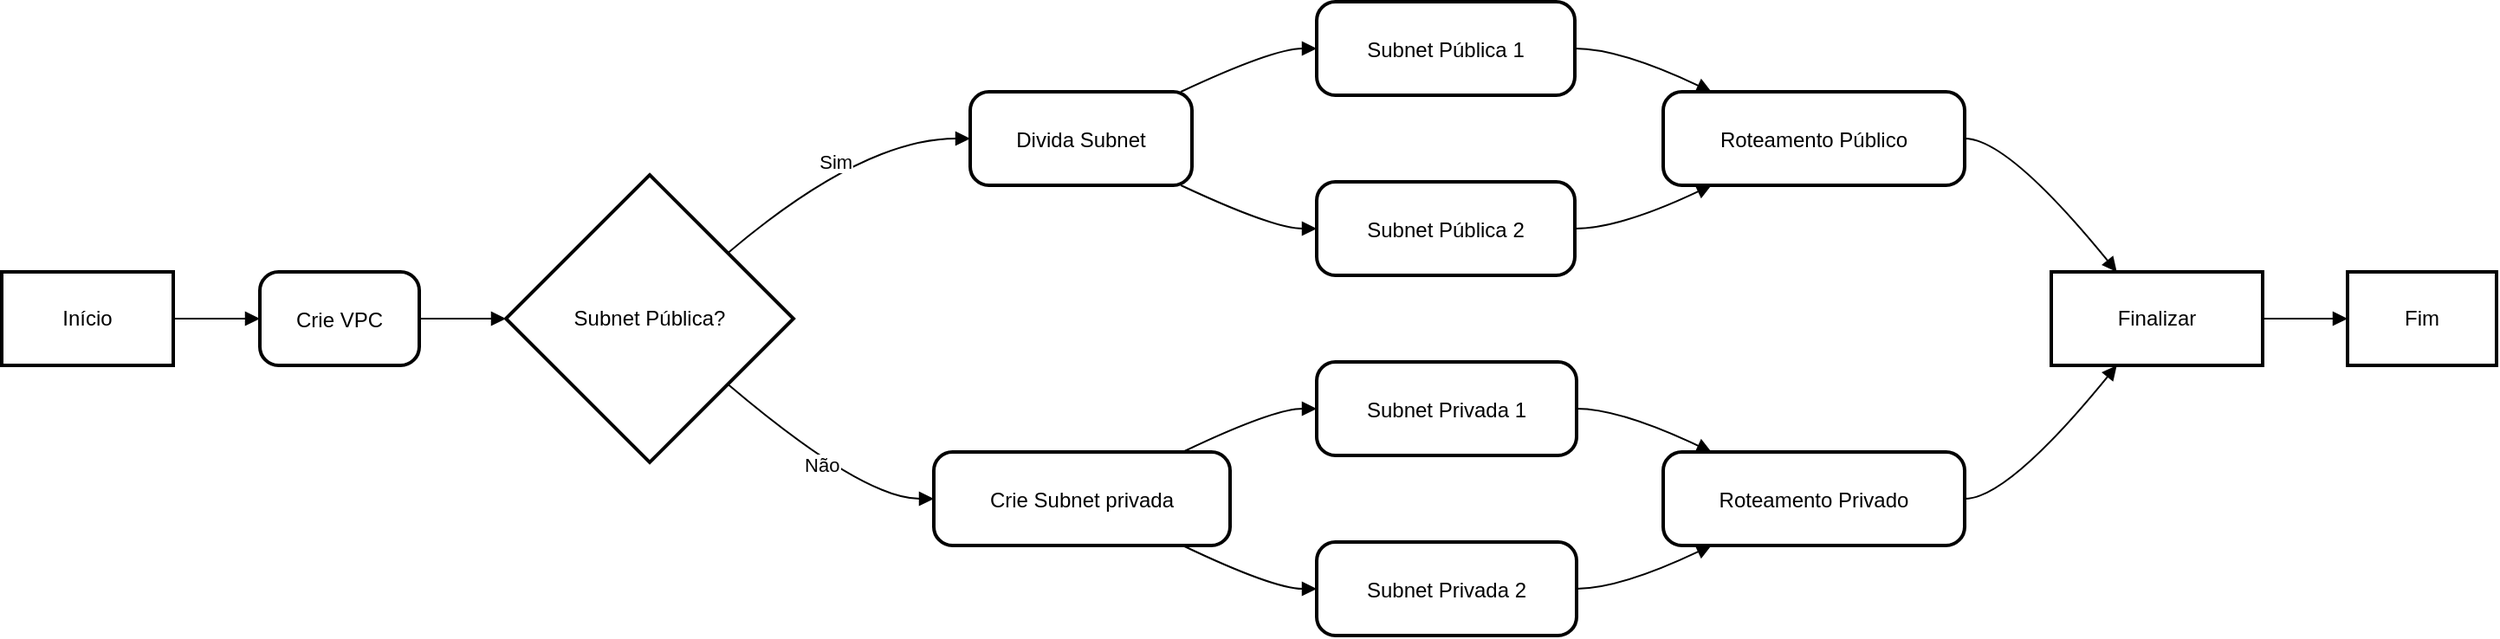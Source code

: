 <mxfile version="26.1.0">
  <diagram name="Página-1" id="aqzH4DhmR3iZVf8rcMaM">
    <mxGraphModel>
      <root>
        <mxCell id="0" />
        <mxCell id="1" parent="0" />
        <mxCell id="2" value="Início" style="whiteSpace=wrap;strokeWidth=2;" vertex="1" parent="1">
          <mxGeometry x="8" y="164" width="99" height="54" as="geometry" />
        </mxCell>
        <mxCell id="3" value="Crie VPC" style="rounded=1;arcSize=20;strokeWidth=2" vertex="1" parent="1">
          <mxGeometry x="157" y="164" width="92" height="54" as="geometry" />
        </mxCell>
        <mxCell id="4" value="Subnet Pública?" style="rhombus;strokeWidth=2;whiteSpace=wrap;" vertex="1" parent="1">
          <mxGeometry x="299" y="108" width="166" height="166" as="geometry" />
        </mxCell>
        <mxCell id="5" value="Divida Subnet" style="rounded=1;arcSize=20;strokeWidth=2" vertex="1" parent="1">
          <mxGeometry x="567" y="60" width="128" height="54" as="geometry" />
        </mxCell>
        <mxCell id="6" value="Crie Subnet privada" style="rounded=1;arcSize=20;strokeWidth=2" vertex="1" parent="1">
          <mxGeometry x="546" y="268" width="171" height="54" as="geometry" />
        </mxCell>
        <mxCell id="7" value="Subnet Pública 1" style="rounded=1;arcSize=20;strokeWidth=2" vertex="1" parent="1">
          <mxGeometry x="767" y="8" width="149" height="54" as="geometry" />
        </mxCell>
        <mxCell id="8" value="Subnet Pública 2" style="rounded=1;arcSize=20;strokeWidth=2" vertex="1" parent="1">
          <mxGeometry x="767" y="112" width="149" height="54" as="geometry" />
        </mxCell>
        <mxCell id="9" value="Subnet Privada 1" style="rounded=1;arcSize=20;strokeWidth=2" vertex="1" parent="1">
          <mxGeometry x="767" y="216" width="150" height="54" as="geometry" />
        </mxCell>
        <mxCell id="10" value="Subnet Privada 2" style="rounded=1;arcSize=20;strokeWidth=2" vertex="1" parent="1">
          <mxGeometry x="767" y="320" width="150" height="54" as="geometry" />
        </mxCell>
        <mxCell id="11" value="Roteamento Público" style="rounded=1;arcSize=20;strokeWidth=2" vertex="1" parent="1">
          <mxGeometry x="967" y="60" width="174" height="54" as="geometry" />
        </mxCell>
        <mxCell id="12" value="Roteamento Privado" style="rounded=1;arcSize=20;strokeWidth=2" vertex="1" parent="1">
          <mxGeometry x="967" y="268" width="174" height="54" as="geometry" />
        </mxCell>
        <mxCell id="13" value="Finalizar" style="whiteSpace=wrap;strokeWidth=2;" vertex="1" parent="1">
          <mxGeometry x="1191" y="164" width="122" height="54" as="geometry" />
        </mxCell>
        <mxCell id="14" value="Fim" style="whiteSpace=wrap;strokeWidth=2;" vertex="1" parent="1">
          <mxGeometry x="1362" y="164" width="86" height="54" as="geometry" />
        </mxCell>
        <mxCell id="15" value="" style="curved=1;startArrow=none;endArrow=block;exitX=1;exitY=0.5;entryX=0;entryY=0.5;" edge="1" parent="1" source="2" target="3">
          <mxGeometry relative="1" as="geometry">
            <Array as="points" />
          </mxGeometry>
        </mxCell>
        <mxCell id="16" value="" style="curved=1;startArrow=none;endArrow=block;exitX=1;exitY=0.5;entryX=0;entryY=0.5;" edge="1" parent="1" source="3" target="4">
          <mxGeometry relative="1" as="geometry">
            <Array as="points" />
          </mxGeometry>
        </mxCell>
        <mxCell id="17" value="Sim" style="curved=1;startArrow=none;endArrow=block;exitX=1;exitY=0.08;entryX=0;entryY=0.5;" edge="1" parent="1" source="4" target="5">
          <mxGeometry relative="1" as="geometry">
            <Array as="points">
              <mxPoint x="505" y="87" />
            </Array>
          </mxGeometry>
        </mxCell>
        <mxCell id="18" value="Não" style="curved=1;startArrow=none;endArrow=block;exitX=1;exitY=0.92;entryX=0;entryY=0.5;" edge="1" parent="1" source="4" target="6">
          <mxGeometry relative="1" as="geometry">
            <Array as="points">
              <mxPoint x="505" y="295" />
            </Array>
          </mxGeometry>
        </mxCell>
        <mxCell id="19" value="" style="curved=1;startArrow=none;endArrow=block;exitX=0.95;exitY=0;entryX=0;entryY=0.5;" edge="1" parent="1" source="5" target="7">
          <mxGeometry relative="1" as="geometry">
            <Array as="points">
              <mxPoint x="742" y="35" />
            </Array>
          </mxGeometry>
        </mxCell>
        <mxCell id="20" value="" style="curved=1;startArrow=none;endArrow=block;exitX=0.95;exitY=1;entryX=0;entryY=0.5;" edge="1" parent="1" source="5" target="8">
          <mxGeometry relative="1" as="geometry">
            <Array as="points">
              <mxPoint x="742" y="139" />
            </Array>
          </mxGeometry>
        </mxCell>
        <mxCell id="21" value="" style="curved=1;startArrow=none;endArrow=block;exitX=0.84;exitY=0;entryX=0;entryY=0.5;" edge="1" parent="1" source="6" target="9">
          <mxGeometry relative="1" as="geometry">
            <Array as="points">
              <mxPoint x="742" y="243" />
            </Array>
          </mxGeometry>
        </mxCell>
        <mxCell id="22" value="" style="curved=1;startArrow=none;endArrow=block;exitX=0.84;exitY=1;entryX=0;entryY=0.5;" edge="1" parent="1" source="6" target="10">
          <mxGeometry relative="1" as="geometry">
            <Array as="points">
              <mxPoint x="742" y="347" />
            </Array>
          </mxGeometry>
        </mxCell>
        <mxCell id="23" value="" style="curved=1;startArrow=none;endArrow=block;exitX=1;exitY=0.5;entryX=0.16;entryY=0;" edge="1" parent="1" source="7" target="11">
          <mxGeometry relative="1" as="geometry">
            <Array as="points">
              <mxPoint x="942" y="35" />
            </Array>
          </mxGeometry>
        </mxCell>
        <mxCell id="24" value="" style="curved=1;startArrow=none;endArrow=block;exitX=1;exitY=0.5;entryX=0.16;entryY=1;" edge="1" parent="1" source="8" target="11">
          <mxGeometry relative="1" as="geometry">
            <Array as="points">
              <mxPoint x="942" y="139" />
            </Array>
          </mxGeometry>
        </mxCell>
        <mxCell id="25" value="" style="curved=1;startArrow=none;endArrow=block;exitX=1;exitY=0.5;entryX=0.16;entryY=0;" edge="1" parent="1" source="9" target="12">
          <mxGeometry relative="1" as="geometry">
            <Array as="points">
              <mxPoint x="942" y="243" />
            </Array>
          </mxGeometry>
        </mxCell>
        <mxCell id="26" value="" style="curved=1;startArrow=none;endArrow=block;exitX=1;exitY=0.5;entryX=0.16;entryY=1;" edge="1" parent="1" source="10" target="12">
          <mxGeometry relative="1" as="geometry">
            <Array as="points">
              <mxPoint x="942" y="347" />
            </Array>
          </mxGeometry>
        </mxCell>
        <mxCell id="27" value="" style="curved=1;startArrow=none;endArrow=block;exitX=1;exitY=0.5;entryX=0.31;entryY=0;" edge="1" parent="1" source="11" target="13">
          <mxGeometry relative="1" as="geometry">
            <Array as="points">
              <mxPoint x="1166" y="87" />
            </Array>
          </mxGeometry>
        </mxCell>
        <mxCell id="28" value="" style="curved=1;startArrow=none;endArrow=block;exitX=1;exitY=0.5;entryX=0.31;entryY=1;" edge="1" parent="1" source="12" target="13">
          <mxGeometry relative="1" as="geometry">
            <Array as="points">
              <mxPoint x="1166" y="295" />
            </Array>
          </mxGeometry>
        </mxCell>
        <mxCell id="29" value="" style="curved=1;startArrow=none;endArrow=block;exitX=0.99;exitY=0.5;entryX=0;entryY=0.5;" edge="1" parent="1" source="13" target="14">
          <mxGeometry relative="1" as="geometry">
            <Array as="points" />
          </mxGeometry>
        </mxCell>
      </root>
    </mxGraphModel>
  </diagram>
</mxfile>
